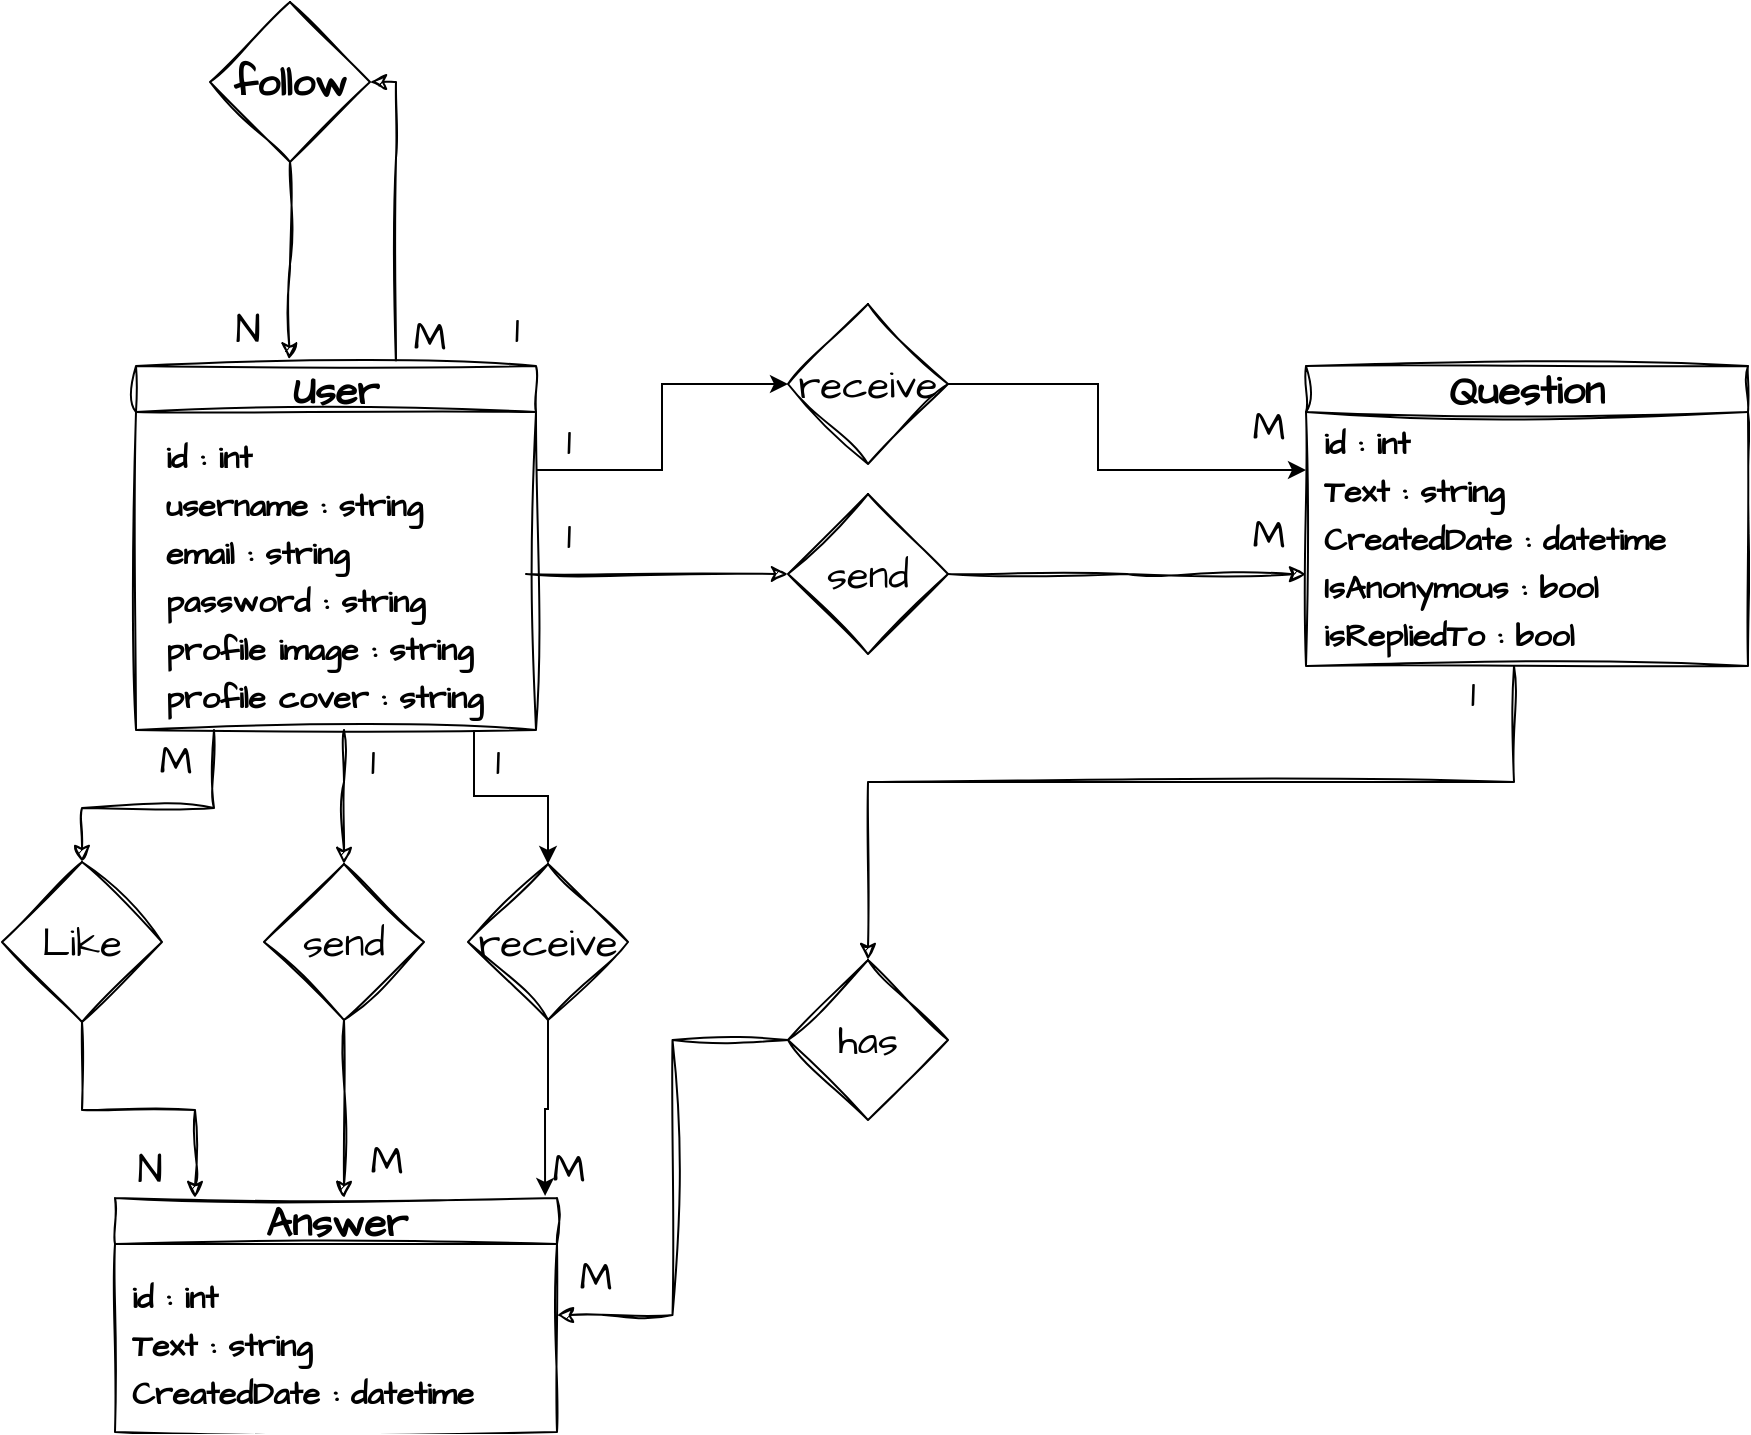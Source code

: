 <mxfile version="23.0.2" type="device" pages="2">
  <diagram name="ERD/UML Diagram" id="DCxEARpN63MwyvXHJKZ3">
    <mxGraphModel dx="862" dy="771" grid="1" gridSize="13" guides="1" tooltips="1" connect="1" arrows="1" fold="1" page="1" pageScale="1" pageWidth="850" pageHeight="1100" background="#ffffff" math="0" shadow="0">
      <root>
        <mxCell id="0" />
        <mxCell id="1" parent="0" />
        <mxCell id="G_Qm9bLnn5VMsTUOByjG-75" value="" style="edgeStyle=orthogonalEdgeStyle;rounded=0;hachureGap=4;orthogonalLoop=1;jettySize=auto;html=1;fontFamily=Architects Daughter;fontSource=https%3A%2F%2Ffonts.googleapis.com%2Fcss%3Ffamily%3DArchitects%2BDaughter;fontSize=16;sketch=1;curveFitting=1;jiggle=2;" parent="1" source="i5FWpLEEM0d3bq2BCy_X-2" target="G_Qm9bLnn5VMsTUOByjG-74" edge="1">
          <mxGeometry relative="1" as="geometry">
            <Array as="points">
              <mxPoint x="299" y="104" />
              <mxPoint x="299" y="104" />
            </Array>
          </mxGeometry>
        </mxCell>
        <mxCell id="r-qjSwi07_WqMyrS1f1j-11" value="" style="edgeStyle=orthogonalEdgeStyle;rounded=0;orthogonalLoop=1;jettySize=auto;html=1;" parent="1" source="i5FWpLEEM0d3bq2BCy_X-2" target="r-qjSwi07_WqMyrS1f1j-10" edge="1">
          <mxGeometry relative="1" as="geometry">
            <Array as="points">
              <mxPoint x="432" y="260" />
              <mxPoint x="432" y="217" />
            </Array>
          </mxGeometry>
        </mxCell>
        <mxCell id="i5FWpLEEM0d3bq2BCy_X-2" value="&lt;font data-font-src=&quot;https://fonts.googleapis.com/css?family=Architects+Daughter&quot; face=&quot;Architects Daughter&quot;&gt;User&lt;/font&gt;" style="swimlane;whiteSpace=wrap;html=1;hachureGap=4;fontFamily=Architects Daughter;fontSource=https%3A%2F%2Ffonts.googleapis.com%2Fcss%3Ffamily%3DArchitects%2BDaughter;fontSize=20;sketch=1;curveFitting=1;jiggle=2;" parent="1" vertex="1">
          <mxGeometry x="169" y="208" width="200" height="182" as="geometry" />
        </mxCell>
        <mxCell id="i5FWpLEEM0d3bq2BCy_X-3" value="&lt;font style=&quot;font-size: 16px;&quot;&gt;&lt;b style=&quot;&quot;&gt;&lt;font data-font-src=&quot;https://fonts.googleapis.com/css?family=Architects+Daughter&quot; face=&quot;Architects Daughter&quot;&gt;id : int&lt;br&gt;username : string&lt;br&gt;email : string&lt;br&gt;password : string&lt;br&gt;profile image : string&lt;br&gt;profile cover : string&lt;/font&gt;&lt;br&gt;&lt;/b&gt;&lt;/font&gt;" style="text;html=1;align=left;verticalAlign=middle;resizable=0;points=[];autosize=1;strokeColor=none;fillColor=none;fontSize=20;fontFamily=Architects Daughter;sketch=1;curveFitting=1;jiggle=2;" parent="i5FWpLEEM0d3bq2BCy_X-2" vertex="1">
          <mxGeometry x="13" y="26" width="182" height="156" as="geometry" />
        </mxCell>
        <mxCell id="i5FWpLEEM0d3bq2BCy_X-6" value="Question" style="swimlane;whiteSpace=wrap;html=1;hachureGap=4;fontFamily=Architects Daughter;fontSource=https%3A%2F%2Ffonts.googleapis.com%2Fcss%3Ffamily%3DArchitects%2BDaughter;fontSize=20;startSize=23;sketch=1;curveFitting=1;jiggle=2;" parent="1" vertex="1">
          <mxGeometry x="754" y="208" width="221" height="150" as="geometry" />
        </mxCell>
        <mxCell id="i5FWpLEEM0d3bq2BCy_X-7" value="&lt;font style=&quot;font-size: 16px;&quot;&gt;&lt;b style=&quot;&quot;&gt;id : int&lt;br&gt;Text : string&lt;br&gt;CreatedDate : datetime&lt;br&gt;IsAnonymous : bool&lt;br&gt;isRepliedTo : bool&lt;br&gt;&lt;/b&gt;&lt;/font&gt;" style="text;html=1;align=left;verticalAlign=middle;resizable=0;points=[];autosize=1;strokeColor=none;fillColor=none;fontSize=20;fontFamily=Architects Daughter;sketch=1;curveFitting=1;jiggle=2;" parent="i5FWpLEEM0d3bq2BCy_X-6" vertex="1">
          <mxGeometry x="6.5" y="20" width="195" height="130" as="geometry" />
        </mxCell>
        <mxCell id="i5FWpLEEM0d3bq2BCy_X-8" value="&lt;font data-font-src=&quot;https://fonts.googleapis.com/css?family=Architects+Daughter&quot; face=&quot;Architects Daughter&quot;&gt;Answer&lt;/font&gt;" style="swimlane;whiteSpace=wrap;html=1;hachureGap=4;fontFamily=Architects Daughter;fontSource=https%3A%2F%2Ffonts.googleapis.com%2Fcss%3Ffamily%3DArchitects%2BDaughter;fontSize=20;startSize=23;sketch=1;curveFitting=1;jiggle=2;" parent="1" vertex="1">
          <mxGeometry x="158.5" y="624" width="221" height="117" as="geometry" />
        </mxCell>
        <mxCell id="i5FWpLEEM0d3bq2BCy_X-9" value="&lt;font style=&quot;font-size: 16px;&quot;&gt;&lt;b style=&quot;&quot;&gt;&lt;font data-font-src=&quot;https://fonts.googleapis.com/css?family=Architects+Daughter&quot; face=&quot;Architects Daughter&quot;&gt;id : int&lt;br&gt;Text : string&lt;br&gt;CreatedDate : datetime&lt;/font&gt;&lt;br&gt;&lt;/b&gt;&lt;/font&gt;" style="text;html=1;align=left;verticalAlign=middle;resizable=0;points=[];autosize=1;strokeColor=none;fillColor=none;fontSize=20;fontFamily=Architects Daughter;sketch=1;curveFitting=1;jiggle=2;" parent="i5FWpLEEM0d3bq2BCy_X-8" vertex="1">
          <mxGeometry x="6.5" y="26" width="195" height="91" as="geometry" />
        </mxCell>
        <mxCell id="G_Qm9bLnn5VMsTUOByjG-6" style="edgeStyle=orthogonalEdgeStyle;rounded=0;hachureGap=4;orthogonalLoop=1;jettySize=auto;html=1;exitX=1;exitY=0.5;exitDx=0;exitDy=0;fontFamily=Architects Daughter;fontSource=https%3A%2F%2Ffonts.googleapis.com%2Fcss%3Ffamily%3DArchitects%2BDaughter;fontSize=16;sketch=1;curveFitting=1;jiggle=2;" parent="1" source="G_Qm9bLnn5VMsTUOByjG-1" edge="1">
          <mxGeometry relative="1" as="geometry">
            <mxPoint x="754" y="312.13" as="targetPoint" />
          </mxGeometry>
        </mxCell>
        <mxCell id="G_Qm9bLnn5VMsTUOByjG-1" value="send" style="rhombus;whiteSpace=wrap;html=1;hachureGap=4;fontFamily=Architects Daughter;fontSource=https%3A%2F%2Ffonts.googleapis.com%2Fcss%3Ffamily%3DArchitects%2BDaughter;fontSize=20;sketch=1;curveFitting=1;jiggle=2;" parent="1" vertex="1">
          <mxGeometry x="495" y="272" width="80" height="80" as="geometry" />
        </mxCell>
        <mxCell id="G_Qm9bLnn5VMsTUOByjG-2" value="" style="edgeStyle=orthogonalEdgeStyle;rounded=0;hachureGap=4;orthogonalLoop=1;jettySize=auto;html=1;fontFamily=Architects Daughter;fontSource=https%3A%2F%2Ffonts.googleapis.com%2Fcss%3Ffamily%3DArchitects%2BDaughter;fontSize=16;sketch=1;curveFitting=1;jiggle=2;" parent="1" source="i5FWpLEEM0d3bq2BCy_X-3" target="G_Qm9bLnn5VMsTUOByjG-1" edge="1">
          <mxGeometry relative="1" as="geometry" />
        </mxCell>
        <mxCell id="G_Qm9bLnn5VMsTUOByjG-9" value="1" style="text;html=1;align=center;verticalAlign=middle;resizable=0;points=[];autosize=1;strokeColor=none;fillColor=none;fontSize=20;fontFamily=Architects Daughter;sketch=1;curveFitting=1;jiggle=2;" parent="1" vertex="1">
          <mxGeometry x="372" y="272" width="26" height="39" as="geometry" />
        </mxCell>
        <mxCell id="G_Qm9bLnn5VMsTUOByjG-10" value="M" style="text;html=1;align=center;verticalAlign=middle;resizable=0;points=[];autosize=1;strokeColor=none;fillColor=none;fontSize=20;fontFamily=Architects Daughter;sketch=1;curveFitting=1;jiggle=2;" parent="1" vertex="1">
          <mxGeometry x="715" y="272" width="39" height="39" as="geometry" />
        </mxCell>
        <mxCell id="G_Qm9bLnn5VMsTUOByjG-12" value="send" style="rhombus;whiteSpace=wrap;html=1;hachureGap=4;fontFamily=Architects Daughter;fontSource=https%3A%2F%2Ffonts.googleapis.com%2Fcss%3Ffamily%3DArchitects%2BDaughter;fontSize=20;sketch=1;curveFitting=1;jiggle=2;" parent="1" vertex="1">
          <mxGeometry x="233" y="457" width="80" height="78" as="geometry" />
        </mxCell>
        <mxCell id="G_Qm9bLnn5VMsTUOByjG-13" value="" style="edgeStyle=orthogonalEdgeStyle;rounded=0;hachureGap=4;orthogonalLoop=1;jettySize=auto;html=1;fontFamily=Architects Daughter;fontSource=https%3A%2F%2Ffonts.googleapis.com%2Fcss%3Ffamily%3DArchitects%2BDaughter;fontSize=16;sketch=1;curveFitting=1;jiggle=2;" parent="1" source="i5FWpLEEM0d3bq2BCy_X-3" target="G_Qm9bLnn5VMsTUOByjG-12" edge="1">
          <mxGeometry relative="1" as="geometry">
            <Array as="points">
              <mxPoint x="273" y="416" />
              <mxPoint x="273" y="416" />
            </Array>
          </mxGeometry>
        </mxCell>
        <mxCell id="G_Qm9bLnn5VMsTUOByjG-14" style="edgeStyle=orthogonalEdgeStyle;rounded=0;hachureGap=4;orthogonalLoop=1;jettySize=auto;html=1;fontFamily=Architects Daughter;fontSource=https%3A%2F%2Ffonts.googleapis.com%2Fcss%3Ffamily%3DArchitects%2BDaughter;fontSize=16;sketch=1;curveFitting=1;jiggle=2;" parent="1" source="G_Qm9bLnn5VMsTUOByjG-12" edge="1">
          <mxGeometry relative="1" as="geometry">
            <mxPoint x="273" y="624" as="targetPoint" />
            <Array as="points">
              <mxPoint x="273" y="624" />
            </Array>
          </mxGeometry>
        </mxCell>
        <mxCell id="G_Qm9bLnn5VMsTUOByjG-15" value="1" style="text;html=1;align=center;verticalAlign=middle;resizable=0;points=[];autosize=1;strokeColor=none;fillColor=none;fontSize=20;fontFamily=Architects Daughter;sketch=1;curveFitting=1;jiggle=2;" parent="1" vertex="1">
          <mxGeometry x="274" y="385.5" width="26" height="39" as="geometry" />
        </mxCell>
        <mxCell id="G_Qm9bLnn5VMsTUOByjG-16" value="M" style="text;html=1;align=center;verticalAlign=middle;resizable=0;points=[];autosize=1;strokeColor=none;fillColor=none;fontSize=20;fontFamily=Architects Daughter;sketch=1;curveFitting=1;jiggle=2;" parent="1" vertex="1">
          <mxGeometry x="274" y="585" width="39" height="39" as="geometry" />
        </mxCell>
        <mxCell id="G_Qm9bLnn5VMsTUOByjG-26" style="edgeStyle=orthogonalEdgeStyle;rounded=0;hachureGap=4;orthogonalLoop=1;jettySize=auto;html=1;entryX=1;entryY=0.5;entryDx=0;entryDy=0;fontFamily=Architects Daughter;fontSource=https%3A%2F%2Ffonts.googleapis.com%2Fcss%3Ffamily%3DArchitects%2BDaughter;fontSize=16;sketch=1;curveFitting=1;jiggle=2;" parent="1" source="G_Qm9bLnn5VMsTUOByjG-24" target="i5FWpLEEM0d3bq2BCy_X-8" edge="1">
          <mxGeometry relative="1" as="geometry" />
        </mxCell>
        <mxCell id="G_Qm9bLnn5VMsTUOByjG-24" value="has" style="rhombus;whiteSpace=wrap;html=1;hachureGap=4;fontFamily=Architects Daughter;fontSource=https%3A%2F%2Ffonts.googleapis.com%2Fcss%3Ffamily%3DArchitects%2BDaughter;fontSize=20;sketch=1;curveFitting=1;jiggle=2;" parent="1" vertex="1">
          <mxGeometry x="495" y="505" width="80" height="80" as="geometry" />
        </mxCell>
        <mxCell id="G_Qm9bLnn5VMsTUOByjG-25" value="" style="edgeStyle=orthogonalEdgeStyle;rounded=0;hachureGap=4;orthogonalLoop=1;jettySize=auto;html=1;fontFamily=Architects Daughter;fontSource=https%3A%2F%2Ffonts.googleapis.com%2Fcss%3Ffamily%3DArchitects%2BDaughter;fontSize=16;sketch=1;curveFitting=1;jiggle=2;" parent="1" source="i5FWpLEEM0d3bq2BCy_X-7" target="G_Qm9bLnn5VMsTUOByjG-24" edge="1">
          <mxGeometry relative="1" as="geometry">
            <Array as="points">
              <mxPoint x="858" y="416" />
              <mxPoint x="535" y="416" />
            </Array>
          </mxGeometry>
        </mxCell>
        <mxCell id="G_Qm9bLnn5VMsTUOByjG-27" value="1" style="text;html=1;align=center;verticalAlign=middle;resizable=0;points=[];autosize=1;strokeColor=none;fillColor=none;fontSize=20;fontFamily=Architects Daughter;sketch=1;curveFitting=1;jiggle=2;" parent="1" vertex="1">
          <mxGeometry x="824" y="351" width="26" height="39" as="geometry" />
        </mxCell>
        <mxCell id="G_Qm9bLnn5VMsTUOByjG-38" value="1" style="text;html=1;align=center;verticalAlign=middle;resizable=0;points=[];autosize=1;strokeColor=none;fillColor=none;fontSize=20;fontFamily=Architects Daughter;sketch=1;curveFitting=1;jiggle=2;" parent="1" vertex="1">
          <mxGeometry x="346" y="169" width="26" height="39" as="geometry" />
        </mxCell>
        <mxCell id="G_Qm9bLnn5VMsTUOByjG-54" value="M" style="text;strokeColor=none;align=center;fillColor=none;html=1;verticalAlign=middle;whiteSpace=wrap;rounded=0;fontSize=20;fontFamily=Architects Daughter;sketch=1;curveFitting=1;jiggle=2;" parent="1" vertex="1">
          <mxGeometry x="369" y="648" width="60" height="30" as="geometry" />
        </mxCell>
        <mxCell id="G_Qm9bLnn5VMsTUOByjG-74" value="follow" style="rhombus;whiteSpace=wrap;html=1;fontSize=20;fontFamily=Architects Daughter;fontStyle=1;startSize=23;hachureGap=4;fontSource=https%3A%2F%2Ffonts.googleapis.com%2Fcss%3Ffamily%3DArchitects%2BDaughter;sketch=1;curveFitting=1;jiggle=2;" parent="1" vertex="1">
          <mxGeometry x="206" y="26" width="80" height="80" as="geometry" />
        </mxCell>
        <mxCell id="G_Qm9bLnn5VMsTUOByjG-76" style="edgeStyle=orthogonalEdgeStyle;rounded=0;hachureGap=4;orthogonalLoop=1;jettySize=auto;html=1;entryX=0.383;entryY=-0.018;entryDx=0;entryDy=0;entryPerimeter=0;fontFamily=Architects Daughter;fontSource=https%3A%2F%2Ffonts.googleapis.com%2Fcss%3Ffamily%3DArchitects%2BDaughter;fontSize=16;sketch=1;curveFitting=1;jiggle=2;" parent="1" source="G_Qm9bLnn5VMsTUOByjG-74" target="i5FWpLEEM0d3bq2BCy_X-2" edge="1">
          <mxGeometry relative="1" as="geometry" />
        </mxCell>
        <mxCell id="G_Qm9bLnn5VMsTUOByjG-77" value="M" style="text;strokeColor=none;align=center;fillColor=none;html=1;verticalAlign=middle;whiteSpace=wrap;rounded=0;fontSize=20;fontFamily=Architects Daughter;sketch=1;curveFitting=1;jiggle=2;" parent="1" vertex="1">
          <mxGeometry x="286" y="178" width="60" height="30" as="geometry" />
        </mxCell>
        <mxCell id="G_Qm9bLnn5VMsTUOByjG-80" value="N" style="text;strokeColor=none;align=center;fillColor=none;html=1;verticalAlign=middle;whiteSpace=wrap;rounded=0;fontSize=20;fontFamily=Architects Daughter;sketch=1;curveFitting=1;jiggle=2;" parent="1" vertex="1">
          <mxGeometry x="195" y="173.5" width="60" height="30" as="geometry" />
        </mxCell>
        <mxCell id="I5_0TWhgbKEnvk4wvMdm-3" value="&lt;font style=&quot;font-size: 20px;&quot; data-font-src=&quot;https://fonts.googleapis.com/css?family=Architects+Daughter&quot; face=&quot;Architects Daughter&quot;&gt;Like&lt;/font&gt;" style="rhombus;whiteSpace=wrap;html=1;sketch=1;curveFitting=1;jiggle=2;" parent="1" vertex="1">
          <mxGeometry x="102" y="456" width="80" height="80" as="geometry" />
        </mxCell>
        <mxCell id="I5_0TWhgbKEnvk4wvMdm-4" value="" style="edgeStyle=orthogonalEdgeStyle;rounded=0;orthogonalLoop=1;jettySize=auto;html=1;sketch=1;curveFitting=1;jiggle=2;" parent="1" source="i5FWpLEEM0d3bq2BCy_X-3" target="I5_0TWhgbKEnvk4wvMdm-3" edge="1">
          <mxGeometry relative="1" as="geometry">
            <Array as="points">
              <mxPoint x="208" y="429" />
              <mxPoint x="142" y="429" />
            </Array>
          </mxGeometry>
        </mxCell>
        <mxCell id="I5_0TWhgbKEnvk4wvMdm-5" style="edgeStyle=orthogonalEdgeStyle;rounded=0;hachureGap=4;orthogonalLoop=1;jettySize=auto;html=1;entryX=0.181;entryY=0;entryDx=0;entryDy=0;entryPerimeter=0;fontFamily=Architects Daughter;fontSource=https%3A%2F%2Ffonts.googleapis.com%2Fcss%3Ffamily%3DArchitects%2BDaughter;fontSize=16;sketch=1;curveFitting=1;jiggle=2;" parent="1" source="I5_0TWhgbKEnvk4wvMdm-3" target="i5FWpLEEM0d3bq2BCy_X-8" edge="1">
          <mxGeometry relative="1" as="geometry" />
        </mxCell>
        <mxCell id="I5_0TWhgbKEnvk4wvMdm-6" value="M" style="text;strokeColor=none;align=center;fillColor=none;html=1;verticalAlign=middle;whiteSpace=wrap;rounded=0;fontSize=20;fontFamily=Architects Daughter;sketch=1;curveFitting=1;jiggle=2;" parent="1" vertex="1">
          <mxGeometry x="158.5" y="390" width="60" height="30" as="geometry" />
        </mxCell>
        <mxCell id="I5_0TWhgbKEnvk4wvMdm-8" value="N" style="text;strokeColor=none;align=center;fillColor=none;html=1;verticalAlign=middle;whiteSpace=wrap;rounded=0;fontSize=20;fontFamily=Architects Daughter;sketch=1;curveFitting=1;jiggle=2;" parent="1" vertex="1">
          <mxGeometry x="146" y="594" width="60" height="30" as="geometry" />
        </mxCell>
        <mxCell id="r-qjSwi07_WqMyrS1f1j-12" style="edgeStyle=orthogonalEdgeStyle;rounded=0;orthogonalLoop=1;jettySize=auto;html=1;" parent="1" source="r-qjSwi07_WqMyrS1f1j-10" edge="1">
          <mxGeometry relative="1" as="geometry">
            <mxPoint x="754" y="260" as="targetPoint" />
            <Array as="points">
              <mxPoint x="650" y="217" />
              <mxPoint x="650" y="260" />
            </Array>
          </mxGeometry>
        </mxCell>
        <mxCell id="r-qjSwi07_WqMyrS1f1j-10" value="&lt;span style=&quot;font-weight: normal;&quot;&gt;receive&lt;/span&gt;" style="rhombus;whiteSpace=wrap;html=1;fontSize=20;fontFamily=Architects Daughter;fontStyle=1;startSize=23;hachureGap=4;fontSource=https%3A%2F%2Ffonts.googleapis.com%2Fcss%3Ffamily%3DArchitects%2BDaughter;sketch=1;curveFitting=1;jiggle=2;" parent="1" vertex="1">
          <mxGeometry x="495" y="177" width="80" height="80" as="geometry" />
        </mxCell>
        <mxCell id="r-qjSwi07_WqMyrS1f1j-13" value="1" style="text;html=1;align=center;verticalAlign=middle;resizable=0;points=[];autosize=1;strokeColor=none;fillColor=none;fontSize=20;fontFamily=Architects Daughter;sketch=1;curveFitting=1;jiggle=2;" parent="1" vertex="1">
          <mxGeometry x="372" y="225" width="26" height="39" as="geometry" />
        </mxCell>
        <mxCell id="r-qjSwi07_WqMyrS1f1j-14" value="M" style="text;html=1;align=center;verticalAlign=middle;resizable=0;points=[];autosize=1;strokeColor=none;fillColor=none;fontSize=20;fontFamily=Architects Daughter;sketch=1;curveFitting=1;jiggle=2;" parent="1" vertex="1">
          <mxGeometry x="715" y="218" width="39" height="39" as="geometry" />
        </mxCell>
        <mxCell id="r-qjSwi07_WqMyrS1f1j-17" value="receive" style="rhombus;whiteSpace=wrap;html=1;hachureGap=4;fontFamily=Architects Daughter;fontSource=https%3A%2F%2Ffonts.googleapis.com%2Fcss%3Ffamily%3DArchitects%2BDaughter;fontSize=20;sketch=1;curveFitting=1;jiggle=2;" parent="1" vertex="1">
          <mxGeometry x="335" y="457" width="80" height="78" as="geometry" />
        </mxCell>
        <mxCell id="r-qjSwi07_WqMyrS1f1j-18" style="edgeStyle=orthogonalEdgeStyle;rounded=0;orthogonalLoop=1;jettySize=auto;html=1;entryX=0.5;entryY=0;entryDx=0;entryDy=0;" parent="1" source="i5FWpLEEM0d3bq2BCy_X-3" target="r-qjSwi07_WqMyrS1f1j-17" edge="1">
          <mxGeometry relative="1" as="geometry">
            <Array as="points">
              <mxPoint x="338" y="423" />
              <mxPoint x="375" y="423" />
            </Array>
          </mxGeometry>
        </mxCell>
        <mxCell id="r-qjSwi07_WqMyrS1f1j-19" style="edgeStyle=orthogonalEdgeStyle;rounded=0;orthogonalLoop=1;jettySize=auto;html=1;entryX=0.973;entryY=-0.009;entryDx=0;entryDy=0;entryPerimeter=0;" parent="1" source="r-qjSwi07_WqMyrS1f1j-17" target="i5FWpLEEM0d3bq2BCy_X-8" edge="1">
          <mxGeometry relative="1" as="geometry" />
        </mxCell>
        <mxCell id="r-qjSwi07_WqMyrS1f1j-20" value="&lt;font style=&quot;font-size: 20px;&quot; data-font-src=&quot;https://fonts.googleapis.com/css?family=Architects+Daughter&quot; face=&quot;Architects Daughter&quot;&gt;1&lt;/font&gt;" style="text;strokeColor=none;align=center;fillColor=none;html=1;verticalAlign=middle;whiteSpace=wrap;rounded=0;" parent="1" vertex="1">
          <mxGeometry x="319.5" y="390" width="60" height="30" as="geometry" />
        </mxCell>
        <mxCell id="r-qjSwi07_WqMyrS1f1j-21" value="&lt;font style=&quot;font-size: 20px;&quot; data-font-src=&quot;https://fonts.googleapis.com/css?family=Architects+Daughter&quot; face=&quot;Architects Daughter&quot;&gt;M&lt;/font&gt;" style="text;strokeColor=none;align=center;fillColor=none;html=1;verticalAlign=middle;whiteSpace=wrap;rounded=0;" parent="1" vertex="1">
          <mxGeometry x="374.5" y="594" width="21" height="30" as="geometry" />
        </mxCell>
      </root>
    </mxGraphModel>
  </diagram>
  <diagram id="GLdDzCwCGXemMVvpbRyf" name="RelationalDiagram">
    <mxGraphModel dx="506" dy="1552" grid="1" gridSize="10" guides="1" tooltips="1" connect="1" arrows="1" fold="1" page="1" pageScale="1" pageWidth="850" pageHeight="1100" math="0" shadow="0">
      <root>
        <mxCell id="0" />
        <mxCell id="1" parent="0" />
        <mxCell id="qdAGqf43j6XcbU9vUbqh-1" value="&lt;u&gt;Id&lt;/u&gt;" style="rounded=0;whiteSpace=wrap;html=1;" parent="1" vertex="1">
          <mxGeometry x="40" y="-869" width="40" height="40" as="geometry" />
        </mxCell>
        <mxCell id="m1vTgAEKa8-uWsvJqbE5-1" value="EndUser" style="text;strokeColor=none;align=center;fillColor=none;html=1;verticalAlign=middle;whiteSpace=wrap;rounded=0;movable=1;resizable=1;rotatable=1;deletable=1;editable=1;locked=0;connectable=1;" parent="1" vertex="1">
          <mxGeometry x="40" y="-899" width="60" height="30" as="geometry" />
        </mxCell>
        <mxCell id="jgZMgLfAumoGgeWZVz0Y-5" value="profImg" style="rounded=0;whiteSpace=wrap;html=1;" parent="1" vertex="1">
          <mxGeometry x="160" y="-869" width="80" height="40" as="geometry" />
        </mxCell>
        <mxCell id="jgZMgLfAumoGgeWZVz0Y-6" value="profCover" style="rounded=0;whiteSpace=wrap;html=1;" parent="1" vertex="1">
          <mxGeometry x="240" y="-869" width="80" height="40" as="geometry" />
        </mxCell>
        <mxCell id="jgZMgLfAumoGgeWZVz0Y-7" value="&lt;u&gt;Id&lt;/u&gt;" style="rounded=0;whiteSpace=wrap;html=1;" parent="1" vertex="1">
          <mxGeometry x="50" y="-639" width="40" height="40" as="geometry" />
        </mxCell>
        <mxCell id="jgZMgLfAumoGgeWZVz0Y-8" value="Answer" style="text;strokeColor=none;align=center;fillColor=none;html=1;verticalAlign=middle;whiteSpace=wrap;rounded=0;movable=1;resizable=1;rotatable=1;deletable=1;editable=1;locked=0;connectable=1;" parent="1" vertex="1">
          <mxGeometry x="40" y="-669" width="60" height="30" as="geometry" />
        </mxCell>
        <mxCell id="jgZMgLfAumoGgeWZVz0Y-12" style="edgeStyle=orthogonalEdgeStyle;rounded=0;orthogonalLoop=1;jettySize=auto;html=1;entryX=0;entryY=0.5;entryDx=0;entryDy=0;" parent="1" source="jgZMgLfAumoGgeWZVz0Y-9" target="qdAGqf43j6XcbU9vUbqh-1" edge="1">
          <mxGeometry relative="1" as="geometry">
            <mxPoint x="30" y="-849" as="targetPoint" />
            <Array as="points">
              <mxPoint x="120" y="-669" />
              <mxPoint x="20" y="-669" />
              <mxPoint x="20" y="-849" />
            </Array>
          </mxGeometry>
        </mxCell>
        <mxCell id="jgZMgLfAumoGgeWZVz0Y-9" value="senderId" style="rounded=0;whiteSpace=wrap;html=1;" parent="1" vertex="1">
          <mxGeometry x="90" y="-639" width="70" height="40" as="geometry" />
        </mxCell>
        <mxCell id="jgZMgLfAumoGgeWZVz0Y-10" value="Text" style="rounded=0;whiteSpace=wrap;html=1;" parent="1" vertex="1">
          <mxGeometry x="230" y="-639" width="40" height="40" as="geometry" />
        </mxCell>
        <mxCell id="jgZMgLfAumoGgeWZVz0Y-11" value="CreatedDate" style="rounded=0;whiteSpace=wrap;html=1;" parent="1" vertex="1">
          <mxGeometry x="270" y="-639" width="80" height="40" as="geometry" />
        </mxCell>
        <mxCell id="jgZMgLfAumoGgeWZVz0Y-16" style="edgeStyle=orthogonalEdgeStyle;rounded=0;orthogonalLoop=1;jettySize=auto;html=1;entryX=0;entryY=0.5;entryDx=0;entryDy=0;exitX=0;exitY=0.5;exitDx=0;exitDy=0;" parent="1" source="jgZMgLfAumoGgeWZVz0Y-13" edge="1">
          <mxGeometry relative="1" as="geometry">
            <mxPoint x="50" y="-559" as="sourcePoint" />
            <mxPoint x="40" y="-869" as="targetPoint" />
            <Array as="points">
              <mxPoint x="10" y="-499" />
              <mxPoint x="10" y="-869" />
            </Array>
          </mxGeometry>
        </mxCell>
        <mxCell id="jgZMgLfAumoGgeWZVz0Y-13" value="&lt;u&gt;userId&lt;/u&gt;" style="rounded=0;whiteSpace=wrap;html=1;" parent="1" vertex="1">
          <mxGeometry x="50" y="-519" width="40" height="40" as="geometry" />
        </mxCell>
        <mxCell id="jgZMgLfAumoGgeWZVz0Y-14" value="UserAnswerLilkes" style="text;strokeColor=none;align=center;fillColor=none;html=1;verticalAlign=middle;whiteSpace=wrap;rounded=0;movable=1;resizable=1;rotatable=1;deletable=1;editable=1;locked=0;connectable=1;" parent="1" vertex="1">
          <mxGeometry x="50" y="-549" width="100" height="30" as="geometry" />
        </mxCell>
        <mxCell id="jgZMgLfAumoGgeWZVz0Y-17" style="edgeStyle=orthogonalEdgeStyle;rounded=0;orthogonalLoop=1;jettySize=auto;html=1;entryX=0.5;entryY=1;entryDx=0;entryDy=0;" parent="1" source="jgZMgLfAumoGgeWZVz0Y-15" target="jgZMgLfAumoGgeWZVz0Y-7" edge="1">
          <mxGeometry relative="1" as="geometry" />
        </mxCell>
        <mxCell id="jgZMgLfAumoGgeWZVz0Y-15" value="&lt;u&gt;answerId&lt;/u&gt;" style="rounded=0;whiteSpace=wrap;html=1;" parent="1" vertex="1">
          <mxGeometry x="90" y="-519" width="80" height="40" as="geometry" />
        </mxCell>
        <mxCell id="jgZMgLfAumoGgeWZVz0Y-25" style="edgeStyle=orthogonalEdgeStyle;rounded=0;orthogonalLoop=1;jettySize=auto;html=1;" parent="1" source="jgZMgLfAumoGgeWZVz0Y-19" edge="1">
          <mxGeometry relative="1" as="geometry">
            <mxPoint x="40" y="-829" as="targetPoint" />
            <Array as="points">
              <mxPoint x="40" y="-829" />
            </Array>
          </mxGeometry>
        </mxCell>
        <mxCell id="jgZMgLfAumoGgeWZVz0Y-19" value="&lt;u&gt;userId&lt;/u&gt;" style="rounded=0;whiteSpace=wrap;html=1;" parent="1" vertex="1">
          <mxGeometry x="40" y="-749" width="40" height="40" as="geometry" />
        </mxCell>
        <mxCell id="jgZMgLfAumoGgeWZVz0Y-26" style="edgeStyle=orthogonalEdgeStyle;rounded=0;orthogonalLoop=1;jettySize=auto;html=1;" parent="1" source="jgZMgLfAumoGgeWZVz0Y-20" edge="1">
          <mxGeometry relative="1" as="geometry">
            <mxPoint x="50" y="-829" as="targetPoint" />
            <Array as="points">
              <mxPoint x="120" y="-789" />
              <mxPoint x="50" y="-789" />
              <mxPoint x="50" y="-829" />
            </Array>
          </mxGeometry>
        </mxCell>
        <mxCell id="jgZMgLfAumoGgeWZVz0Y-20" value="&lt;u&gt;followerId&lt;/u&gt;" style="rounded=0;whiteSpace=wrap;html=1;" parent="1" vertex="1">
          <mxGeometry x="80" y="-749" width="80" height="40" as="geometry" />
        </mxCell>
        <mxCell id="jgZMgLfAumoGgeWZVz0Y-27" value="UserFollower" style="text;strokeColor=none;align=center;fillColor=none;html=1;verticalAlign=middle;whiteSpace=wrap;rounded=0;" parent="1" vertex="1">
          <mxGeometry x="40" y="-779" width="60" height="30" as="geometry" />
        </mxCell>
        <mxCell id="c__QhkRxvIsBZrimOEQz-2" style="edgeStyle=orthogonalEdgeStyle;rounded=0;orthogonalLoop=1;jettySize=auto;html=1;entryX=0;entryY=0.75;entryDx=0;entryDy=0;" parent="1" source="c__QhkRxvIsBZrimOEQz-1" target="qdAGqf43j6XcbU9vUbqh-1" edge="1">
          <mxGeometry relative="1" as="geometry">
            <Array as="points">
              <mxPoint x="195" y="-679" />
              <mxPoint x="30" y="-679" />
              <mxPoint x="30" y="-839" />
            </Array>
          </mxGeometry>
        </mxCell>
        <mxCell id="c__QhkRxvIsBZrimOEQz-1" value="receiverId" style="rounded=0;whiteSpace=wrap;html=1;" parent="1" vertex="1">
          <mxGeometry x="160" y="-639" width="70" height="40" as="geometry" />
        </mxCell>
        <mxCell id="bCugXcdC0v_T2JQU-v2l-1" value="&lt;u&gt;Id&lt;/u&gt;" style="rounded=0;whiteSpace=wrap;html=1;" parent="1" vertex="1">
          <mxGeometry x="520" y="-639" width="40" height="40" as="geometry" />
        </mxCell>
        <mxCell id="bCugXcdC0v_T2JQU-v2l-2" value="Question" style="text;strokeColor=none;align=center;fillColor=none;html=1;verticalAlign=middle;whiteSpace=wrap;rounded=0;movable=1;resizable=1;rotatable=1;deletable=1;editable=1;locked=0;connectable=1;" parent="1" vertex="1">
          <mxGeometry x="510" y="-669" width="60" height="30" as="geometry" />
        </mxCell>
        <mxCell id="lF9e51x8-O86zOhd3XaN-1" value="text" style="rounded=0;whiteSpace=wrap;html=1;" parent="1" vertex="1">
          <mxGeometry x="720" y="-639" width="40" height="40" as="geometry" />
        </mxCell>
        <mxCell id="kTAQnE8z6P0A6kFEF3wu-1" value="createdDate" style="rounded=0;whiteSpace=wrap;html=1;" parent="1" vertex="1">
          <mxGeometry x="760" y="-639" width="80" height="40" as="geometry" />
        </mxCell>
        <mxCell id="oolvbrDn9-3jJ18w7rTD-1" value="isAnonymous" style="rounded=0;whiteSpace=wrap;html=1;" parent="1" vertex="1">
          <mxGeometry x="840" y="-639" width="80" height="40" as="geometry" />
        </mxCell>
        <mxCell id="zMXVDSBJU7xBFvs_jf8E-4" style="edgeStyle=orthogonalEdgeStyle;rounded=0;orthogonalLoop=1;jettySize=auto;html=1;" parent="1" source="zMXVDSBJU7xBFvs_jf8E-1" edge="1">
          <mxGeometry relative="1" as="geometry">
            <mxPoint x="60" y="-829" as="targetPoint" />
            <Array as="points">
              <mxPoint x="600" y="-799" />
              <mxPoint x="60" y="-799" />
              <mxPoint x="60" y="-829" />
            </Array>
          </mxGeometry>
        </mxCell>
        <mxCell id="zMXVDSBJU7xBFvs_jf8E-1" value="senderId" style="rounded=0;whiteSpace=wrap;html=1;" parent="1" vertex="1">
          <mxGeometry x="560" y="-639" width="80" height="40" as="geometry" />
        </mxCell>
        <mxCell id="zMXVDSBJU7xBFvs_jf8E-5" style="edgeStyle=orthogonalEdgeStyle;rounded=0;orthogonalLoop=1;jettySize=auto;html=1;entryX=0.75;entryY=1;entryDx=0;entryDy=0;" parent="1" source="zMXVDSBJU7xBFvs_jf8E-2" target="qdAGqf43j6XcbU9vUbqh-1" edge="1">
          <mxGeometry relative="1" as="geometry">
            <Array as="points">
              <mxPoint x="680" y="-809" />
              <mxPoint x="70" y="-809" />
            </Array>
          </mxGeometry>
        </mxCell>
        <mxCell id="zMXVDSBJU7xBFvs_jf8E-2" value="receiverId" style="rounded=0;whiteSpace=wrap;html=1;" parent="1" vertex="1">
          <mxGeometry x="640" y="-639" width="80" height="40" as="geometry" />
        </mxCell>
        <mxCell id="XHEeIuM80nBNj2g9Nezs-3" style="edgeStyle=orthogonalEdgeStyle;rounded=0;orthogonalLoop=1;jettySize=auto;html=1;entryX=0.5;entryY=1;entryDx=0;entryDy=0;exitX=0.5;exitY=1;exitDx=0;exitDy=0;" parent="1" source="XHEeIuM80nBNj2g9Nezs-1" target="bCugXcdC0v_T2JQU-v2l-1" edge="1">
          <mxGeometry relative="1" as="geometry">
            <mxPoint x="390" y="-579" as="sourcePoint" />
          </mxGeometry>
        </mxCell>
        <mxCell id="XHEeIuM80nBNj2g9Nezs-1" value="QuestionId" style="rounded=0;whiteSpace=wrap;html=1;" parent="1" vertex="1">
          <mxGeometry x="350" y="-639" width="80" height="40" as="geometry" />
        </mxCell>
        <mxCell id="XHEeIuM80nBNj2g9Nezs-5" value="--------" style="text;strokeColor=none;align=center;fillColor=none;html=1;verticalAlign=middle;whiteSpace=wrap;rounded=0;" parent="1" vertex="1">
          <mxGeometry x="40" y="-499" width="60" height="30" as="geometry" />
        </mxCell>
        <mxCell id="XHEeIuM80nBNj2g9Nezs-6" value="-------------" style="text;strokeColor=none;align=center;fillColor=none;html=1;verticalAlign=middle;whiteSpace=wrap;rounded=0;" parent="1" vertex="1">
          <mxGeometry x="100" y="-499" width="60" height="30" as="geometry" />
        </mxCell>
        <mxCell id="XHEeIuM80nBNj2g9Nezs-7" value="-------------" style="text;strokeColor=none;align=center;fillColor=none;html=1;verticalAlign=middle;whiteSpace=wrap;rounded=0;" parent="1" vertex="1">
          <mxGeometry x="360" y="-629" width="60" height="30" as="geometry" />
        </mxCell>
        <mxCell id="XHEeIuM80nBNj2g9Nezs-8" value="-------------" style="text;strokeColor=none;align=center;fillColor=none;html=1;verticalAlign=middle;whiteSpace=wrap;rounded=0;" parent="1" vertex="1">
          <mxGeometry x="90" y="-729" width="60" height="30" as="geometry" />
        </mxCell>
        <mxCell id="XHEeIuM80nBNj2g9Nezs-9" value="---------" style="text;strokeColor=none;align=center;fillColor=none;html=1;verticalAlign=middle;whiteSpace=wrap;rounded=0;" parent="1" vertex="1">
          <mxGeometry x="30" y="-729" width="60" height="30" as="geometry" />
        </mxCell>
        <mxCell id="XHEeIuM80nBNj2g9Nezs-11" value="-------------" style="text;strokeColor=none;align=center;fillColor=none;html=1;verticalAlign=middle;whiteSpace=wrap;rounded=0;" parent="1" vertex="1">
          <mxGeometry x="570" y="-629" width="60" height="30" as="geometry" />
        </mxCell>
        <mxCell id="XHEeIuM80nBNj2g9Nezs-12" value="-------------" style="text;strokeColor=none;align=center;fillColor=none;html=1;verticalAlign=middle;whiteSpace=wrap;rounded=0;" parent="1" vertex="1">
          <mxGeometry x="650" y="-629" width="60" height="30" as="geometry" />
        </mxCell>
        <mxCell id="cLrMWbzU78LzF0xY_LYU-1" value="isRepliedTo" style="rounded=0;whiteSpace=wrap;html=1;" parent="1" vertex="1">
          <mxGeometry x="920" y="-639" width="80" height="40" as="geometry" />
        </mxCell>
        <mxCell id="sfvIyWoqlrnkyP09Id42-1" value="IsSeen" style="rounded=0;whiteSpace=wrap;html=1;" vertex="1" parent="1">
          <mxGeometry x="430" y="-639" width="50" height="40" as="geometry" />
        </mxCell>
        <mxCell id="Nxel6HX2zgFR0hpdHEv2-1" value="&lt;u&gt;Id&lt;/u&gt;" style="rounded=0;whiteSpace=wrap;html=1;" vertex="1" parent="1">
          <mxGeometry x="40" y="-1040" width="40" height="40" as="geometry" />
        </mxCell>
        <mxCell id="Nxel6HX2zgFR0hpdHEv2-2" value="username" style="rounded=0;whiteSpace=wrap;html=1;" vertex="1" parent="1">
          <mxGeometry x="80" y="-1040" width="80" height="40" as="geometry" />
        </mxCell>
        <mxCell id="Nxel6HX2zgFR0hpdHEv2-3" value="email" style="rounded=0;whiteSpace=wrap;html=1;" vertex="1" parent="1">
          <mxGeometry x="240" y="-1040" width="40" height="40" as="geometry" />
        </mxCell>
        <mxCell id="Nxel6HX2zgFR0hpdHEv2-4" value="password" style="rounded=0;whiteSpace=wrap;html=1;" vertex="1" parent="1">
          <mxGeometry x="280" y="-1040" width="80" height="40" as="geometry" />
        </mxCell>
        <mxCell id="Nxel6HX2zgFR0hpdHEv2-5" value="AppUser:Identity" style="text;strokeColor=none;align=center;fillColor=none;html=1;verticalAlign=middle;whiteSpace=wrap;rounded=0;movable=1;resizable=1;rotatable=1;deletable=1;editable=1;locked=0;connectable=1;" vertex="1" parent="1">
          <mxGeometry x="40" y="-1070" width="100" height="30" as="geometry" />
        </mxCell>
        <mxCell id="Nxel6HX2zgFR0hpdHEv2-6" value="username" style="rounded=0;whiteSpace=wrap;html=1;" vertex="1" parent="1">
          <mxGeometry x="80" y="-869" width="80" height="40" as="geometry" />
        </mxCell>
        <mxCell id="Nxel6HX2zgFR0hpdHEv2-7" value="endUserId" style="rounded=0;whiteSpace=wrap;html=1;" vertex="1" parent="1">
          <mxGeometry x="160" y="-1040" width="80" height="40" as="geometry" />
        </mxCell>
        <mxCell id="Nxel6HX2zgFR0hpdHEv2-9" style="edgeStyle=orthogonalEdgeStyle;rounded=0;hachureGap=4;orthogonalLoop=1;jettySize=auto;html=1;fontFamily=Architects Daughter;fontSource=https%3A%2F%2Ffonts.googleapis.com%2Fcss%3Ffamily%3DArchitects%2BDaughter;fontSize=16;" edge="1" parent="1" source="Nxel6HX2zgFR0hpdHEv2-8" target="qdAGqf43j6XcbU9vUbqh-1">
          <mxGeometry relative="1" as="geometry">
            <Array as="points">
              <mxPoint x="200" y="-970" />
              <mxPoint x="60" y="-970" />
            </Array>
          </mxGeometry>
        </mxCell>
        <mxCell id="Nxel6HX2zgFR0hpdHEv2-8" value="-------------" style="text;strokeColor=none;align=center;fillColor=none;html=1;verticalAlign=middle;whiteSpace=wrap;rounded=0;" vertex="1" parent="1">
          <mxGeometry x="170" y="-1030" width="60" height="30" as="geometry" />
        </mxCell>
      </root>
    </mxGraphModel>
  </diagram>
</mxfile>
